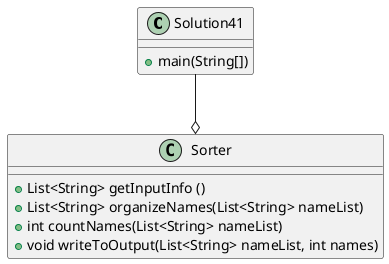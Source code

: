 @startuml

class Solution41 {
    +main(String[])
}

class Sorter {

    +List<String> getInputInfo ()
    +List<String> organizeNames(List<String> nameList)
    +int countNames(List<String> nameList)
    +void writeToOutput(List<String> nameList, int names)
}

Solution41 --o Sorter

@enduml